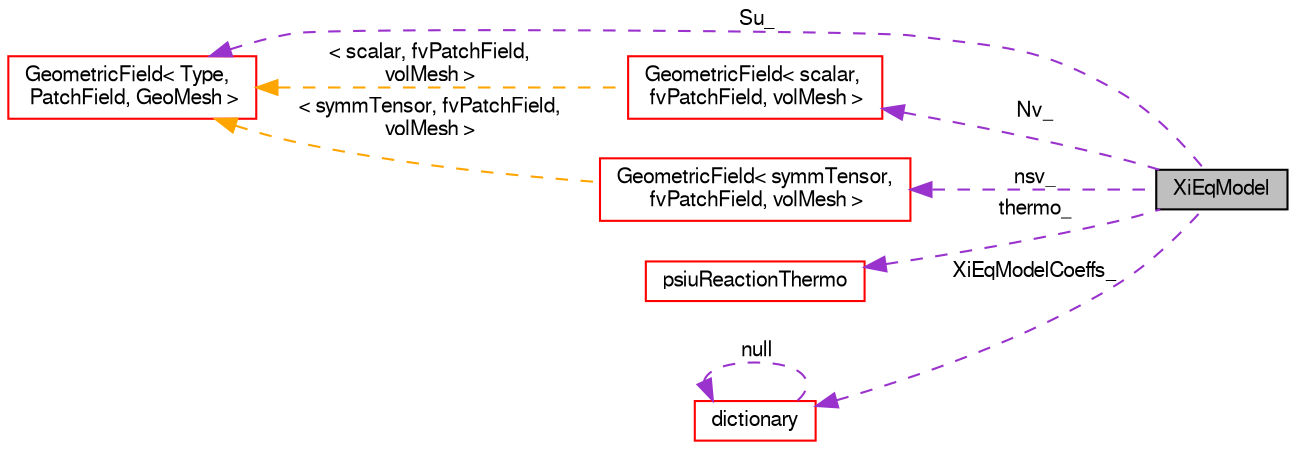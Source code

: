 digraph "XiEqModel"
{
  bgcolor="transparent";
  edge [fontname="FreeSans",fontsize="10",labelfontname="FreeSans",labelfontsize="10"];
  node [fontname="FreeSans",fontsize="10",shape=record];
  rankdir="LR";
  Node6 [label="XiEqModel",height=0.2,width=0.4,color="black", fillcolor="grey75", style="filled", fontcolor="black"];
  Node7 -> Node6 [dir="back",color="darkorchid3",fontsize="10",style="dashed",label=" Nv_" ,fontname="FreeSans"];
  Node7 [label="GeometricField\< scalar,\l fvPatchField, volMesh \>",height=0.2,width=0.4,color="red",URL="$a22434.html"];
  Node23 -> Node7 [dir="back",color="orange",fontsize="10",style="dashed",label=" \< scalar, fvPatchField,\l volMesh \>" ,fontname="FreeSans"];
  Node23 [label="GeometricField\< Type,\l PatchField, GeoMesh \>",height=0.2,width=0.4,color="red",URL="$a22434.html",tooltip="Generic GeometricField class. "];
  Node25 -> Node6 [dir="back",color="darkorchid3",fontsize="10",style="dashed",label=" thermo_" ,fontname="FreeSans"];
  Node25 [label="psiuReactionThermo",height=0.2,width=0.4,color="red",URL="$a30174.html",tooltip="Foam::psiuReactionThermo. "];
  Node31 -> Node6 [dir="back",color="darkorchid3",fontsize="10",style="dashed",label=" XiEqModelCoeffs_" ,fontname="FreeSans"];
  Node31 [label="dictionary",height=0.2,width=0.4,color="red",URL="$a26014.html",tooltip="A list of keyword definitions, which are a keyword followed by any number of values (e..."];
  Node31 -> Node31 [dir="back",color="darkorchid3",fontsize="10",style="dashed",label=" null" ,fontname="FreeSans"];
  Node48 -> Node6 [dir="back",color="darkorchid3",fontsize="10",style="dashed",label=" nsv_" ,fontname="FreeSans"];
  Node48 [label="GeometricField\< symmTensor,\l fvPatchField, volMesh \>",height=0.2,width=0.4,color="red",URL="$a22434.html"];
  Node23 -> Node48 [dir="back",color="orange",fontsize="10",style="dashed",label=" \< symmTensor, fvPatchField,\l volMesh \>" ,fontname="FreeSans"];
  Node23 -> Node6 [dir="back",color="darkorchid3",fontsize="10",style="dashed",label=" Su_" ,fontname="FreeSans"];
}
